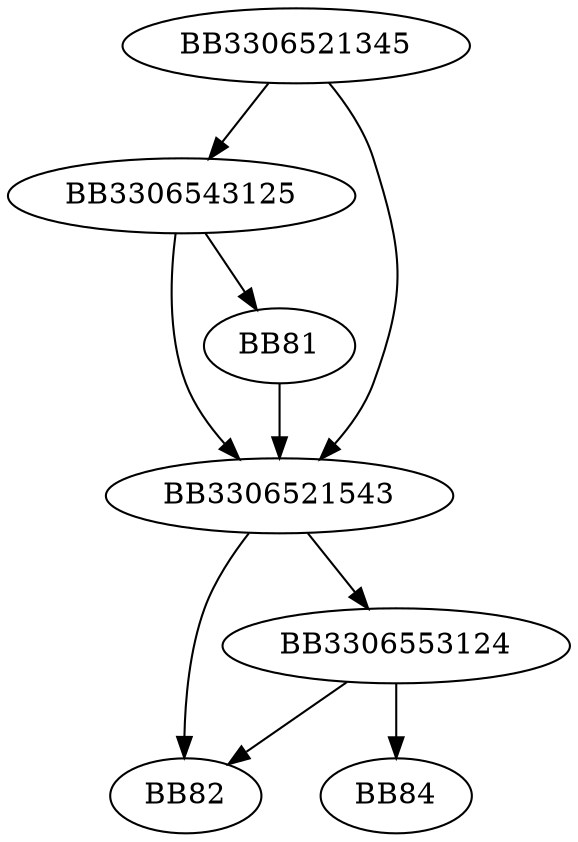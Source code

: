 digraph G{
	BB3306521345->BB3306543125;
	BB3306521345->BB3306521543;
	BB3306543125->BB81;
	BB3306543125->BB3306521543;
	BB81->BB3306521543;
	BB3306521543->BB82;
	BB3306521543->BB3306553124;
	BB3306553124->BB82;
	BB3306553124->BB84;
}
